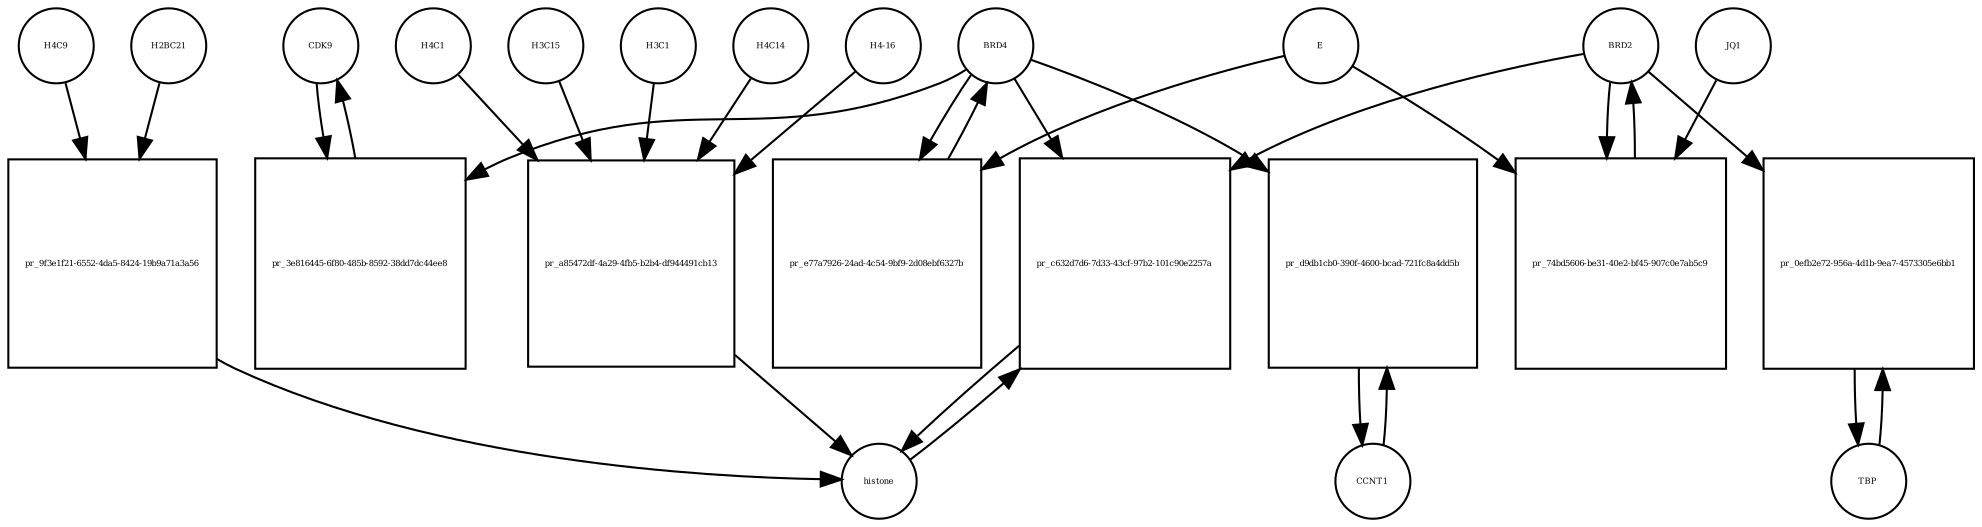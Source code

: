 strict digraph  {
CDK9 [annotation="", bipartite=0, cls=macromolecule, fontsize=4, label=CDK9, shape=circle];
"pr_3e816445-6f80-485b-8592-38dd7dc44ee8" [annotation="", bipartite=1, cls=process, fontsize=4, label="pr_3e816445-6f80-485b-8592-38dd7dc44ee8", shape=square];
BRD4 [annotation="", bipartite=0, cls=macromolecule, fontsize=4, label=BRD4, shape=circle];
CCNT1 [annotation="", bipartite=0, cls=macromolecule, fontsize=4, label=CCNT1, shape=circle];
"pr_d9db1cb0-390f-4600-bcad-721fc8a4dd5b" [annotation="", bipartite=1, cls=process, fontsize=4, label="pr_d9db1cb0-390f-4600-bcad-721fc8a4dd5b", shape=square];
histone [annotation="", bipartite=0, cls=complex, fontsize=4, label=histone, shape=circle];
"pr_c632d7d6-7d33-43cf-97b2-101c90e2257a" [annotation="", bipartite=1, cls=process, fontsize=4, label="pr_c632d7d6-7d33-43cf-97b2-101c90e2257a", shape=square];
BRD2 [annotation="", bipartite=0, cls=macromolecule, fontsize=4, label=BRD2, shape=circle];
"pr_e77a7926-24ad-4c54-9bf9-2d08ebf6327b" [annotation="", bipartite=1, cls=process, fontsize=4, label="pr_e77a7926-24ad-4c54-9bf9-2d08ebf6327b", shape=square];
E [annotation=urn_miriam_ncbiprotein_BCD58755, bipartite=0, cls=macromolecule, fontsize=4, label=E, shape=circle];
H4C14 [annotation="", bipartite=0, cls=macromolecule, fontsize=4, label=H4C14, shape=circle];
"pr_a85472df-4a29-4fb5-b2b4-df944491cb13" [annotation="", bipartite=1, cls=process, fontsize=4, label="pr_a85472df-4a29-4fb5-b2b4-df944491cb13", shape=square];
"H4-16" [annotation="", bipartite=0, cls=macromolecule, fontsize=4, label="H4-16", shape=circle];
H4C1 [annotation="", bipartite=0, cls=macromolecule, fontsize=4, label=H4C1, shape=circle];
H3C15 [annotation="", bipartite=0, cls=macromolecule, fontsize=4, label=H3C15, shape=circle];
H3C1 [annotation="", bipartite=0, cls=macromolecule, fontsize=4, label=H3C1, shape=circle];
"pr_74bd5606-be31-40e2-bf45-907c0e7ab5c9" [annotation="", bipartite=1, cls=process, fontsize=4, label="pr_74bd5606-be31-40e2-bf45-907c0e7ab5c9", shape=square];
JQ1 [annotation="", bipartite=0, cls=macromolecule, fontsize=4, label=JQ1, shape=circle];
TBP [annotation="", bipartite=0, cls=macromolecule, fontsize=4, label=TBP, shape=circle];
"pr_0efb2e72-956a-4d1b-9ea7-4573305e6bb1" [annotation="", bipartite=1, cls=process, fontsize=4, label="pr_0efb2e72-956a-4d1b-9ea7-4573305e6bb1", shape=square];
H4C9 [annotation="", bipartite=0, cls=macromolecule, fontsize=4, label=H4C9, shape=circle];
"pr_9f3e1f21-6552-4da5-8424-19b9a71a3a56" [annotation="", bipartite=1, cls=process, fontsize=4, label="pr_9f3e1f21-6552-4da5-8424-19b9a71a3a56", shape=square];
H2BC21 [annotation="", bipartite=0, cls=macromolecule, fontsize=4, label=H2BC21, shape=circle];
CDK9 -> "pr_3e816445-6f80-485b-8592-38dd7dc44ee8"  [annotation="", interaction_type=consumption];
"pr_3e816445-6f80-485b-8592-38dd7dc44ee8" -> CDK9  [annotation="", interaction_type=production];
BRD4 -> "pr_3e816445-6f80-485b-8592-38dd7dc44ee8"  [annotation=urn_miriam_taxonomy_10090, interaction_type=catalysis];
BRD4 -> "pr_d9db1cb0-390f-4600-bcad-721fc8a4dd5b"  [annotation="", interaction_type=catalysis];
BRD4 -> "pr_c632d7d6-7d33-43cf-97b2-101c90e2257a"  [annotation="urn_miriam_doi_10.1038%2Fnsmb.3228.|urn_miriam_doi_10.1016%2Fj.molcel.2008.01.018", interaction_type=catalysis];
BRD4 -> "pr_e77a7926-24ad-4c54-9bf9-2d08ebf6327b"  [annotation="", interaction_type=consumption];
CCNT1 -> "pr_d9db1cb0-390f-4600-bcad-721fc8a4dd5b"  [annotation="", interaction_type=consumption];
"pr_d9db1cb0-390f-4600-bcad-721fc8a4dd5b" -> CCNT1  [annotation="", interaction_type=production];
histone -> "pr_c632d7d6-7d33-43cf-97b2-101c90e2257a"  [annotation="", interaction_type=consumption];
"pr_c632d7d6-7d33-43cf-97b2-101c90e2257a" -> histone  [annotation="", interaction_type=production];
BRD2 -> "pr_c632d7d6-7d33-43cf-97b2-101c90e2257a"  [annotation="urn_miriam_doi_10.1038%2Fnsmb.3228.|urn_miriam_doi_10.1016%2Fj.molcel.2008.01.018", interaction_type=catalysis];
BRD2 -> "pr_74bd5606-be31-40e2-bf45-907c0e7ab5c9"  [annotation="", interaction_type=consumption];
BRD2 -> "pr_0efb2e72-956a-4d1b-9ea7-4573305e6bb1"  [annotation="urn_miriam_doi_10.1007%2Fs11010-006-9223-6", interaction_type=catalysis];
"pr_e77a7926-24ad-4c54-9bf9-2d08ebf6327b" -> BRD4  [annotation="", interaction_type=production];
E -> "pr_e77a7926-24ad-4c54-9bf9-2d08ebf6327b"  [annotation="urn_miriam_doi_10.1038%2Fs41586-020-2286-9", interaction_type=inhibition];
E -> "pr_74bd5606-be31-40e2-bf45-907c0e7ab5c9"  [annotation="urn_miriam_doi_10.1038%2Fs41586-020-2286-9|urn_miriam_doi_10.1080%2F15592294.2018.1469891", interaction_type=inhibition];
H4C14 -> "pr_a85472df-4a29-4fb5-b2b4-df944491cb13"  [annotation="", interaction_type=consumption];
"pr_a85472df-4a29-4fb5-b2b4-df944491cb13" -> histone  [annotation="", interaction_type=production];
"H4-16" -> "pr_a85472df-4a29-4fb5-b2b4-df944491cb13"  [annotation="", interaction_type=consumption];
H4C1 -> "pr_a85472df-4a29-4fb5-b2b4-df944491cb13"  [annotation="", interaction_type=consumption];
H3C15 -> "pr_a85472df-4a29-4fb5-b2b4-df944491cb13"  [annotation="", interaction_type=consumption];
H3C1 -> "pr_a85472df-4a29-4fb5-b2b4-df944491cb13"  [annotation="", interaction_type=consumption];
"pr_74bd5606-be31-40e2-bf45-907c0e7ab5c9" -> BRD2  [annotation="", interaction_type=production];
JQ1 -> "pr_74bd5606-be31-40e2-bf45-907c0e7ab5c9"  [annotation="urn_miriam_doi_10.1038%2Fs41586-020-2286-9|urn_miriam_doi_10.1080%2F15592294.2018.1469891", interaction_type=inhibition];
TBP -> "pr_0efb2e72-956a-4d1b-9ea7-4573305e6bb1"  [annotation="", interaction_type=consumption];
"pr_0efb2e72-956a-4d1b-9ea7-4573305e6bb1" -> TBP  [annotation="", interaction_type=production];
H4C9 -> "pr_9f3e1f21-6552-4da5-8424-19b9a71a3a56"  [annotation="", interaction_type=consumption];
"pr_9f3e1f21-6552-4da5-8424-19b9a71a3a56" -> histone  [annotation="", interaction_type=production];
H2BC21 -> "pr_9f3e1f21-6552-4da5-8424-19b9a71a3a56"  [annotation="", interaction_type=consumption];
}

